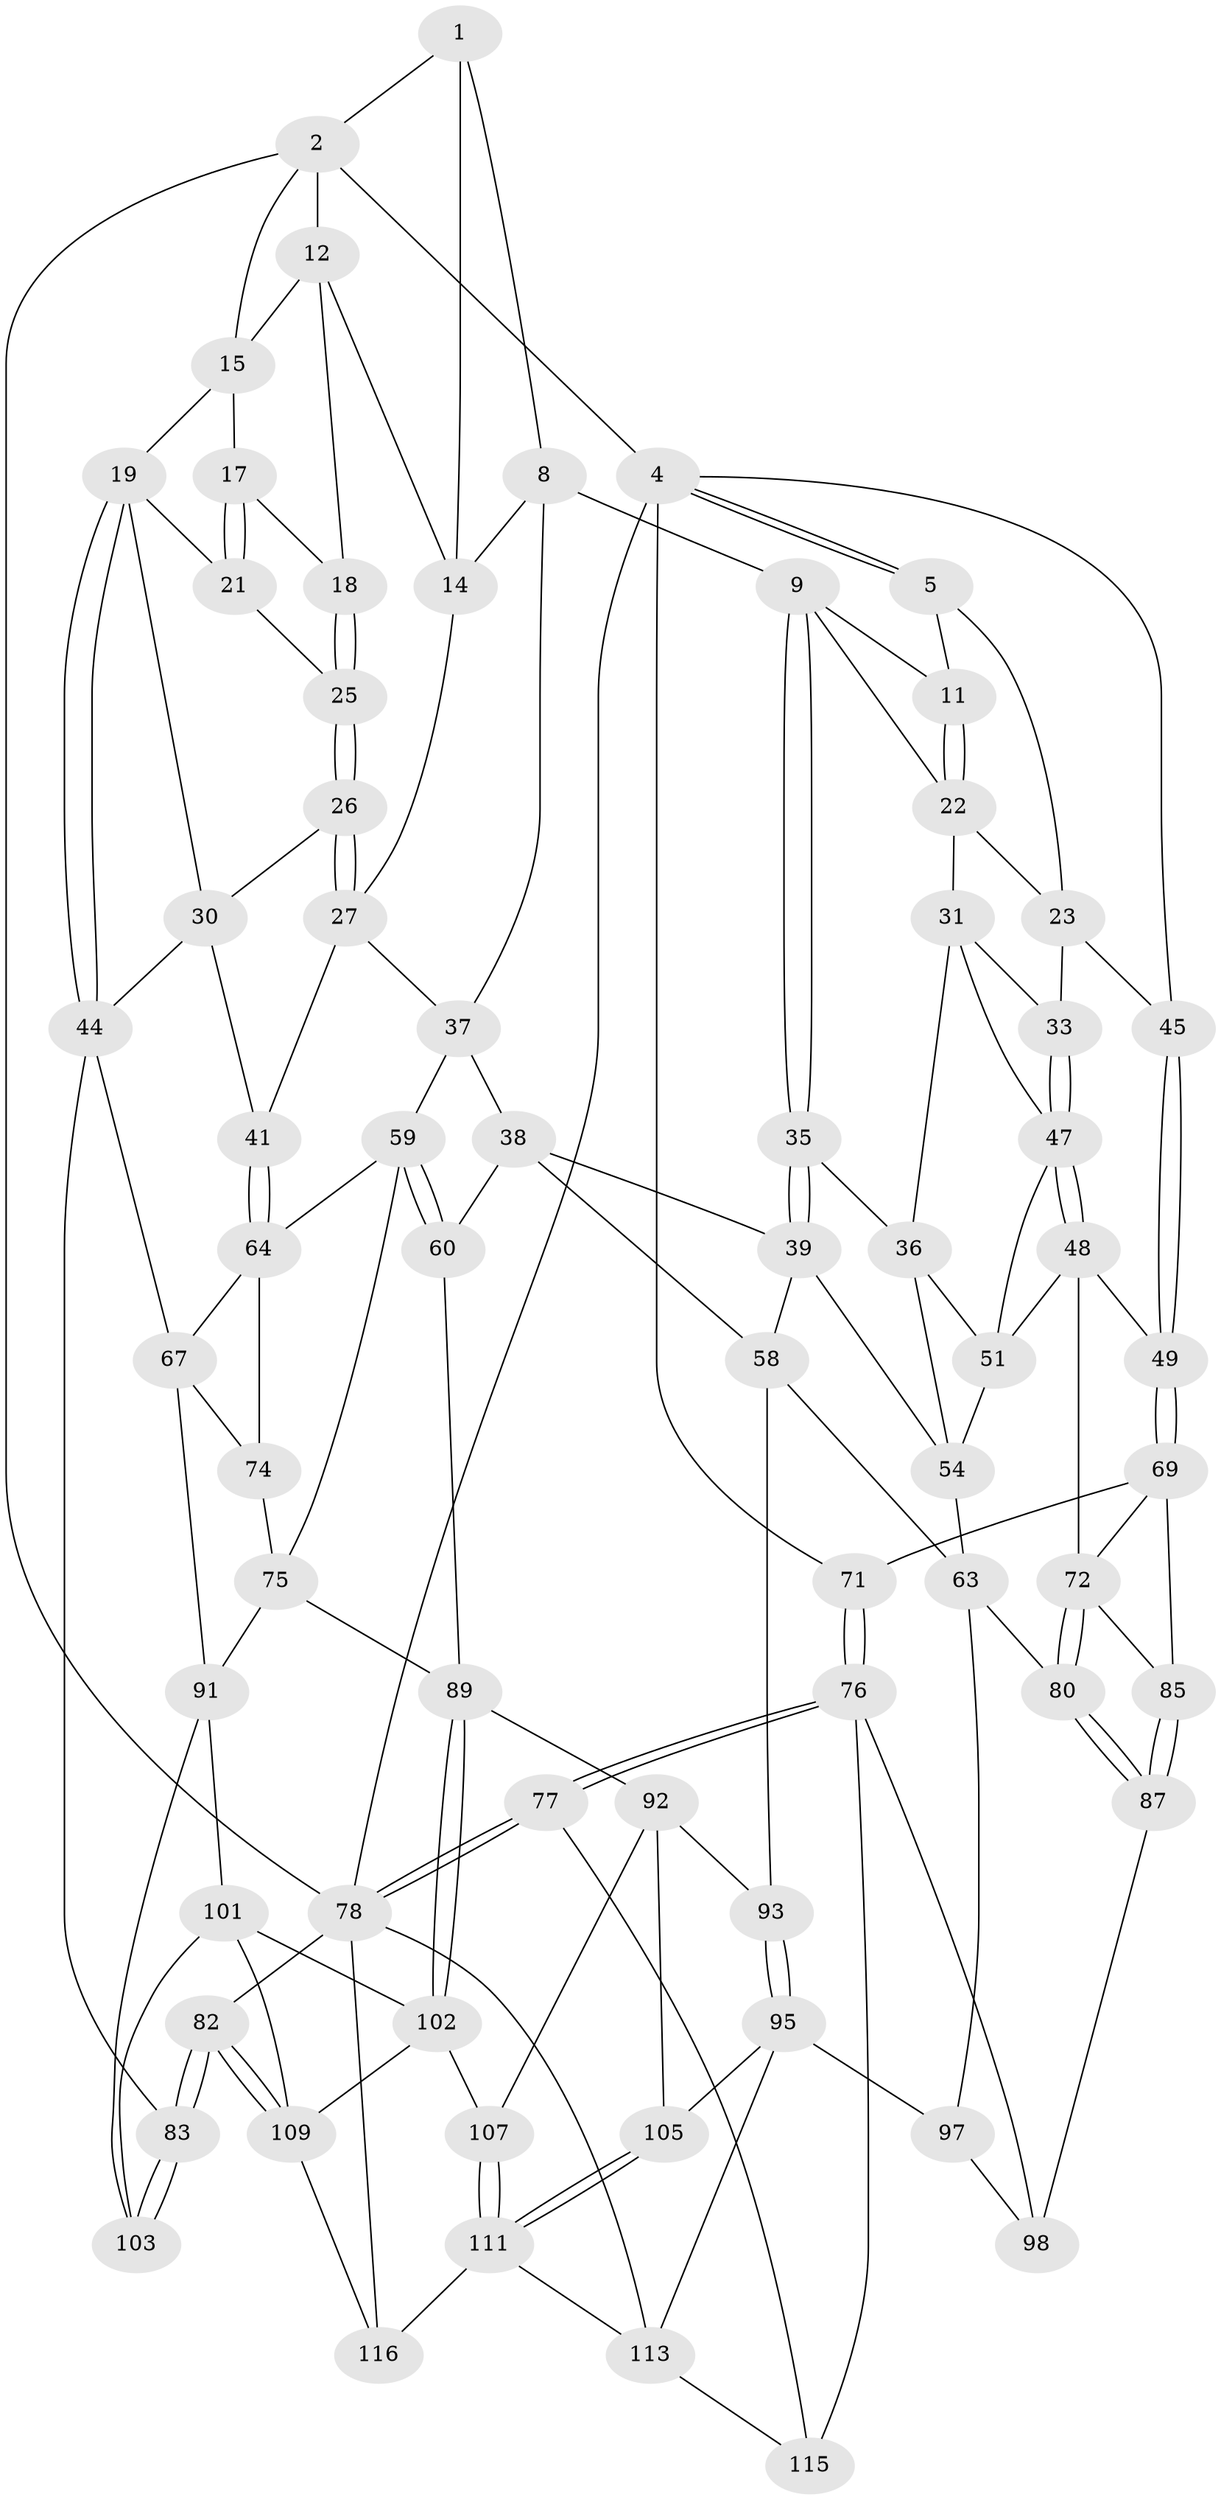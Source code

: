 // Generated by graph-tools (version 1.1) at 2025/24/03/03/25 07:24:37]
// undirected, 71 vertices, 157 edges
graph export_dot {
graph [start="1"]
  node [color=gray90,style=filled];
  1 [pos="+0.7924778744533552+0",super="+7"];
  2 [pos="+1+0",super="+3"];
  4 [pos="+0+0",super="+46"];
  5 [pos="+0+0",super="+6"];
  8 [pos="+0.6693954426130857+0.10458781557688067",super="+29"];
  9 [pos="+0.5134361314223564+0.13629975647772755",super="+10"];
  11 [pos="+0.4387024103555939+0.01861144200843944"];
  12 [pos="+0.9267426000127744+0.042757323221503364",super="+13"];
  14 [pos="+0.8318917573885863+0.15056221076176957",super="+28"];
  15 [pos="+1+0.13413792589051743",super="+16"];
  17 [pos="+0.9595083629837936+0.15353635084104855"];
  18 [pos="+0.9150054056664672+0.16556603491162272"];
  19 [pos="+1+0.2392895781980658",super="+20"];
  21 [pos="+0.9810992087481875+0.18783277654887837"];
  22 [pos="+0.2672828699170917+0.1747997702267616",super="+24"];
  23 [pos="+0.2327209000729179+0.16234277456132842",super="+34"];
  25 [pos="+0.9217326531536512+0.20434325459033847"];
  26 [pos="+0.9119433367549675+0.24409406951697327"];
  27 [pos="+0.8321194866111147+0.2679444420158097",super="+42"];
  30 [pos="+0.9498503908429434+0.26017192876537404",super="+40"];
  31 [pos="+0.3232853152392564+0.26737790597898087",super="+32"];
  33 [pos="+0.1524775773650776+0.28733732804975437"];
  35 [pos="+0.505816730926238+0.21743634219245528"];
  36 [pos="+0.35650578717135606+0.2766594755798745",super="+50"];
  37 [pos="+0.6366909055437627+0.3149602846759112",super="+43"];
  38 [pos="+0.5805199171901837+0.31322075424479406",super="+57"];
  39 [pos="+0.5627830835977659+0.301047585370031",super="+53"];
  41 [pos="+0.8696199320732045+0.3921299620543302"];
  44 [pos="+1+0.3795563633720115",super="+66"];
  45 [pos="+0.0785833767818267+0.2895314481808873"];
  47 [pos="+0.2257225258369883+0.4106621434031983",super="+52"];
  48 [pos="+0.21589461639101612+0.43346655117741073",super="+56"];
  49 [pos="+0.09844203944599342+0.4299961401299871"];
  51 [pos="+0.3364936591224997+0.4046156563871466",super="+55"];
  54 [pos="+0.40476139949582995+0.40129012839765715",super="+61"];
  58 [pos="+0.5008604293264901+0.5551154254133633",super="+62"];
  59 [pos="+0.7004444489363197+0.5014876387637558",super="+65"];
  60 [pos="+0.5811289344163388+0.5692686977179023"];
  63 [pos="+0.4099903062013491+0.6015425439132075",super="+79"];
  64 [pos="+0.8787847928625391+0.422486086517246",super="+68"];
  67 [pos="+1+0.5679454122353708",super="+84"];
  69 [pos="+0.09069224239358341+0.4395165863960291",super="+70"];
  71 [pos="+0+0.578622119657121"];
  72 [pos="+0.22450323727090107+0.5406760366531869",super="+73"];
  74 [pos="+0.8742128968031985+0.5567006066752976"];
  75 [pos="+0.7976107669497569+0.5519456886033578",super="+88"];
  76 [pos="+0+0.7330834367357373",super="+99"];
  77 [pos="+0+0.9022710760658577"];
  78 [pos="+0+1",super="+81"];
  80 [pos="+0.2721792042182675+0.66403767489355"];
  82 [pos="+1+0.9086716407574991"];
  83 [pos="+1+0.8948675150653975"];
  85 [pos="+0.15474335646854892+0.5826906113206528",super="+86"];
  87 [pos="+0.2056839942681666+0.6929303830998872",super="+94"];
  89 [pos="+0.7143969717521826+0.7252334899867937",super="+90"];
  91 [pos="+0.9051282861642143+0.6816574704609594",super="+100"];
  92 [pos="+0.5793363963545985+0.7593844563179729",super="+104"];
  93 [pos="+0.4560412189567226+0.756987676610739"];
  95 [pos="+0.39523862720141395+0.8491877770337203",super="+96"];
  97 [pos="+0.3501034110721735+0.8496059248454056"];
  98 [pos="+0.15205755046964814+0.8153476127502391"];
  101 [pos="+0.8679444681167362+0.8291088099182103",super="+108"];
  102 [pos="+0.7362188799667592+0.7830864675537477",super="+106"];
  103 [pos="+1+0.8580952914585948"];
  105 [pos="+0.44233842562819764+0.8748494070182972"];
  107 [pos="+0.5975387855663947+0.8828948296678675"];
  109 [pos="+0.8628895209209503+0.9537528865187905",super="+110"];
  111 [pos="+0.527245689324778+0.9701756976725195",super="+112"];
  113 [pos="+0.24185254641257947+1",super="+114"];
  115 [pos="+0.1250008358236501+0.9055291154171367"];
  116 [pos="+0.7538581754076229+1"];
  1 -- 2;
  1 -- 8;
  1 -- 14;
  2 -- 12;
  2 -- 4;
  2 -- 15;
  2 -- 78;
  4 -- 5;
  4 -- 5;
  4 -- 78;
  4 -- 45;
  4 -- 71;
  5 -- 23;
  5 -- 11;
  8 -- 9;
  8 -- 37;
  8 -- 14;
  9 -- 35;
  9 -- 35;
  9 -- 11;
  9 -- 22;
  11 -- 22;
  11 -- 22;
  12 -- 18;
  12 -- 14;
  12 -- 15;
  14 -- 27;
  15 -- 19;
  15 -- 17;
  17 -- 18;
  17 -- 21;
  17 -- 21;
  18 -- 25;
  18 -- 25;
  19 -- 44;
  19 -- 44;
  19 -- 21;
  19 -- 30;
  21 -- 25;
  22 -- 23;
  22 -- 31;
  23 -- 33;
  23 -- 45;
  25 -- 26;
  25 -- 26;
  26 -- 27;
  26 -- 27;
  26 -- 30;
  27 -- 41;
  27 -- 37;
  30 -- 41;
  30 -- 44;
  31 -- 36;
  31 -- 33;
  31 -- 47;
  33 -- 47;
  33 -- 47;
  35 -- 36;
  35 -- 39;
  35 -- 39;
  36 -- 51;
  36 -- 54;
  37 -- 38;
  37 -- 59;
  38 -- 39;
  38 -- 58;
  38 -- 60;
  39 -- 58;
  39 -- 54;
  41 -- 64;
  41 -- 64;
  44 -- 67;
  44 -- 83;
  45 -- 49;
  45 -- 49;
  47 -- 48;
  47 -- 48;
  47 -- 51;
  48 -- 49;
  48 -- 72;
  48 -- 51;
  49 -- 69;
  49 -- 69;
  51 -- 54;
  54 -- 63;
  58 -- 93;
  58 -- 63;
  59 -- 60;
  59 -- 60;
  59 -- 64;
  59 -- 75;
  60 -- 89;
  63 -- 80;
  63 -- 97;
  64 -- 74;
  64 -- 67;
  67 -- 91;
  67 -- 74;
  69 -- 72;
  69 -- 71;
  69 -- 85;
  71 -- 76;
  71 -- 76;
  72 -- 80;
  72 -- 80;
  72 -- 85;
  74 -- 75;
  75 -- 89;
  75 -- 91;
  76 -- 77;
  76 -- 77;
  76 -- 98;
  76 -- 115;
  77 -- 78;
  77 -- 78;
  77 -- 115;
  78 -- 113;
  78 -- 116;
  78 -- 82;
  80 -- 87;
  80 -- 87;
  82 -- 83;
  82 -- 83;
  82 -- 109;
  82 -- 109;
  83 -- 103;
  83 -- 103;
  85 -- 87 [weight=2];
  85 -- 87;
  87 -- 98;
  89 -- 102;
  89 -- 102;
  89 -- 92;
  91 -- 101;
  91 -- 103;
  92 -- 93;
  92 -- 105;
  92 -- 107;
  93 -- 95;
  93 -- 95;
  95 -- 105;
  95 -- 97;
  95 -- 113;
  97 -- 98;
  101 -- 102;
  101 -- 109;
  101 -- 103;
  102 -- 107;
  102 -- 109;
  105 -- 111;
  105 -- 111;
  107 -- 111;
  107 -- 111;
  109 -- 116;
  111 -- 113;
  111 -- 116;
  113 -- 115;
}
